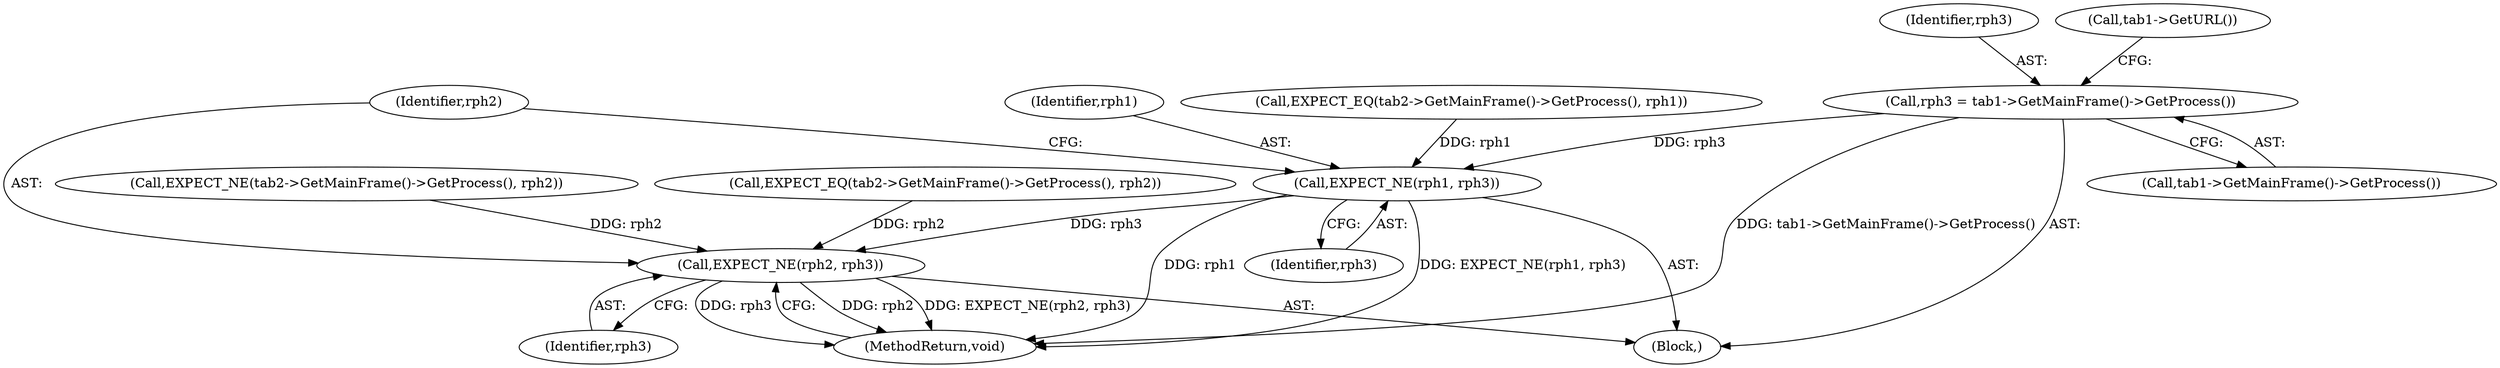 digraph "0_Chrome_0bb3f5c715eb66bb5c1fb05fd81d902ca57f33ca@pointer" {
"1000281" [label="(Call,rph3 = tab1->GetMainFrame()->GetProcess())"];
"1000290" [label="(Call,EXPECT_NE(rph1, rph3))"];
"1000293" [label="(Call,EXPECT_NE(rph2, rph3))"];
"1000290" [label="(Call,EXPECT_NE(rph1, rph3))"];
"1000282" [label="(Identifier,rph3)"];
"1000283" [label="(Call,tab1->GetMainFrame()->GetProcess())"];
"1000232" [label="(Call,EXPECT_EQ(tab2->GetMainFrame()->GetProcess(), rph2))"];
"1000292" [label="(Identifier,rph3)"];
"1000293" [label="(Call,EXPECT_NE(rph2, rph3))"];
"1000295" [label="(Identifier,rph3)"];
"1000291" [label="(Identifier,rph1)"];
"1000259" [label="(Call,EXPECT_EQ(tab2->GetMainFrame()->GetProcess(), rph1))"];
"1000111" [label="(Block,)"];
"1000294" [label="(Identifier,rph2)"];
"1000228" [label="(Call,EXPECT_NE(tab2->GetMainFrame()->GetProcess(), rph2))"];
"1000296" [label="(MethodReturn,void)"];
"1000285" [label="(Call,tab1->GetURL())"];
"1000281" [label="(Call,rph3 = tab1->GetMainFrame()->GetProcess())"];
"1000281" -> "1000111"  [label="AST: "];
"1000281" -> "1000283"  [label="CFG: "];
"1000282" -> "1000281"  [label="AST: "];
"1000283" -> "1000281"  [label="AST: "];
"1000285" -> "1000281"  [label="CFG: "];
"1000281" -> "1000296"  [label="DDG: tab1->GetMainFrame()->GetProcess()"];
"1000281" -> "1000290"  [label="DDG: rph3"];
"1000290" -> "1000111"  [label="AST: "];
"1000290" -> "1000292"  [label="CFG: "];
"1000291" -> "1000290"  [label="AST: "];
"1000292" -> "1000290"  [label="AST: "];
"1000294" -> "1000290"  [label="CFG: "];
"1000290" -> "1000296"  [label="DDG: rph1"];
"1000290" -> "1000296"  [label="DDG: EXPECT_NE(rph1, rph3)"];
"1000259" -> "1000290"  [label="DDG: rph1"];
"1000290" -> "1000293"  [label="DDG: rph3"];
"1000293" -> "1000111"  [label="AST: "];
"1000293" -> "1000295"  [label="CFG: "];
"1000294" -> "1000293"  [label="AST: "];
"1000295" -> "1000293"  [label="AST: "];
"1000296" -> "1000293"  [label="CFG: "];
"1000293" -> "1000296"  [label="DDG: rph2"];
"1000293" -> "1000296"  [label="DDG: EXPECT_NE(rph2, rph3)"];
"1000293" -> "1000296"  [label="DDG: rph3"];
"1000232" -> "1000293"  [label="DDG: rph2"];
"1000228" -> "1000293"  [label="DDG: rph2"];
}
